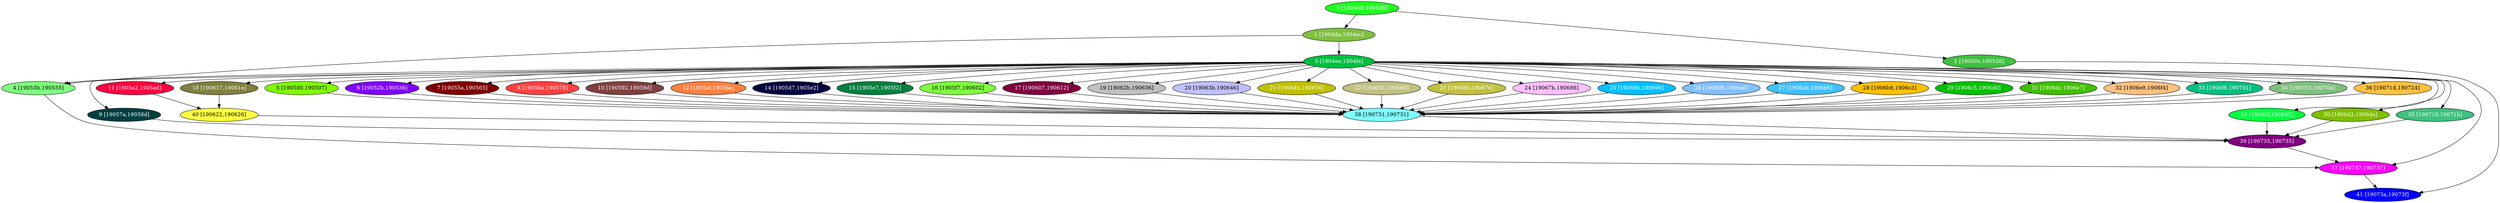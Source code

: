diGraph libnss3{
	libnss3_0  [style=filled fillcolor="#20FF20" fontcolor="#ffffff" shape=oval label="0 [1904d0,1904d8]"]
	libnss3_1  [style=filled fillcolor="#80C040" fontcolor="#ffffff" shape=oval label="1 [1904da,1904ec]"]
	libnss3_2  [style=filled fillcolor="#40C040" fontcolor="#ffffff" shape=oval label="2 [19050c,190526]"]
	libnss3_3  [style=filled fillcolor="#00C040" fontcolor="#ffffff" shape=oval label="3 [1904ee,1904fe]"]
	libnss3_4  [style=filled fillcolor="#80FF80" fontcolor="#000000" shape=oval label="4 [19053b,190555]"]
	libnss3_5  [style=filled fillcolor="#80FF00" fontcolor="#000000" shape=oval label="5 [190500,190507]"]
	libnss3_6  [style=filled fillcolor="#8000FF" fontcolor="#ffffff" shape=oval label="6 [19052b,190536]"]
	libnss3_7  [style=filled fillcolor="#800000" fontcolor="#ffffff" shape=oval label="7 [19055a,190565]"]
	libnss3_8  [style=filled fillcolor="#FF4040" fontcolor="#ffffff" shape=oval label="8 [19056a,190575]"]
	libnss3_9  [style=filled fillcolor="#004040" fontcolor="#ffffff" shape=oval label="9 [19057a,19058d]"]
	libnss3_a  [style=filled fillcolor="#804040" fontcolor="#ffffff" shape=oval label="10 [190592,19059d]"]
	libnss3_b  [style=filled fillcolor="#FF0040" fontcolor="#ffffff" shape=oval label="11 [1905a2,1905ad]"]
	libnss3_c  [style=filled fillcolor="#FF8040" fontcolor="#ffffff" shape=oval label="12 [1905af,1905ba]"]
	libnss3_d  [style=filled fillcolor="#00FF40" fontcolor="#ffffff" shape=oval label="13 [1905bf,1905d2]"]
	libnss3_e  [style=filled fillcolor="#000040" fontcolor="#ffffff" shape=oval label="14 [1905d7,1905e2]"]
	libnss3_f  [style=filled fillcolor="#008040" fontcolor="#ffffff" shape=oval label="15 [1905e7,1905f2]"]
	libnss3_10  [style=filled fillcolor="#80FF40" fontcolor="#000000" shape=oval label="16 [1905f7,190602]"]
	libnss3_11  [style=filled fillcolor="#800040" fontcolor="#ffffff" shape=oval label="17 [190607,190612]"]
	libnss3_12  [style=filled fillcolor="#808040" fontcolor="#ffffff" shape=oval label="18 [190617,19061e]"]
	libnss3_13  [style=filled fillcolor="#C0C0C0" fontcolor="#000000" shape=oval label="19 [19062b,190636]"]
	libnss3_14  [style=filled fillcolor="#C0C0FF" fontcolor="#000000" shape=oval label="20 [19063b,190646]"]
	libnss3_15  [style=filled fillcolor="#C0C000" fontcolor="#ffffff" shape=oval label="21 [19064b,190656]"]
	libnss3_16  [style=filled fillcolor="#C0C080" fontcolor="#ffffff" shape=oval label="22 [19065b,190666]"]
	libnss3_17  [style=filled fillcolor="#C0C040" fontcolor="#ffffff" shape=oval label="23 [19066b,190676]"]
	libnss3_18  [style=filled fillcolor="#FFC0FF" fontcolor="#000000" shape=oval label="24 [19067b,190686]"]
	libnss3_19  [style=filled fillcolor="#00C0FF" fontcolor="#ffffff" shape=oval label="25 [19068b,190696]"]
	libnss3_1a  [style=filled fillcolor="#80C0FF" fontcolor="#ffffff" shape=oval label="26 [19069b,1906a6]"]
	libnss3_1b  [style=filled fillcolor="#40C0FF" fontcolor="#ffffff" shape=oval label="27 [1906ab,1906b6]"]
	libnss3_1c  [style=filled fillcolor="#FFC000" fontcolor="#000000" shape=oval label="28 [1906b8,1906c3]"]
	libnss3_1d  [style=filled fillcolor="#00C000" fontcolor="#ffffff" shape=oval label="29 [1906c5,1906d0]"]
	libnss3_1e  [style=filled fillcolor="#80C000" fontcolor="#ffffff" shape=oval label="30 [1906d2,1906da]"]
	libnss3_1f  [style=filled fillcolor="#40C000" fontcolor="#ffffff" shape=oval label="31 [1906dc,1906e7]"]
	libnss3_20  [style=filled fillcolor="#FFC080" fontcolor="#000000" shape=oval label="32 [1906e9,1906f4]"]
	libnss3_21  [style=filled fillcolor="#00C080" fontcolor="#ffffff" shape=oval label="33 [1906f6,190701]"]
	libnss3_22  [style=filled fillcolor="#80C080" fontcolor="#ffffff" shape=oval label="34 [190703,19070e]"]
	libnss3_23  [style=filled fillcolor="#40C080" fontcolor="#ffffff" shape=oval label="35 [190710,19071b]"]
	libnss3_24  [style=filled fillcolor="#FFC040" fontcolor="#000000" shape=oval label="36 [19071d,190724]"]
	libnss3_25  [style=filled fillcolor="#FF00FF" fontcolor="#ffffff" shape=oval label="37 [190737,190737]"]
	libnss3_26  [style=filled fillcolor="#80FFFF" fontcolor="#000000" shape=oval label="38 [190731,190731]"]
	libnss3_27  [style=filled fillcolor="#800080" fontcolor="#ffffff" shape=oval label="39 [190735,190735]"]
	libnss3_28  [style=filled fillcolor="#FFFF40" fontcolor="#000000" shape=oval label="40 [190622,190626]"]
	libnss3_29  [style=filled fillcolor="#0000FF" fontcolor="#ffffff" shape=oval label="41 [19073a,19073f]"]

	libnss3_0 -> libnss3_1
	libnss3_0 -> libnss3_2
	libnss3_1 -> libnss3_3
	libnss3_1 -> libnss3_4
	libnss3_2 -> libnss3_29
	libnss3_3 -> libnss3_4
	libnss3_3 -> libnss3_5
	libnss3_3 -> libnss3_6
	libnss3_3 -> libnss3_7
	libnss3_3 -> libnss3_8
	libnss3_3 -> libnss3_9
	libnss3_3 -> libnss3_a
	libnss3_3 -> libnss3_b
	libnss3_3 -> libnss3_c
	libnss3_3 -> libnss3_d
	libnss3_3 -> libnss3_e
	libnss3_3 -> libnss3_f
	libnss3_3 -> libnss3_10
	libnss3_3 -> libnss3_11
	libnss3_3 -> libnss3_12
	libnss3_3 -> libnss3_13
	libnss3_3 -> libnss3_14
	libnss3_3 -> libnss3_15
	libnss3_3 -> libnss3_16
	libnss3_3 -> libnss3_17
	libnss3_3 -> libnss3_18
	libnss3_3 -> libnss3_19
	libnss3_3 -> libnss3_1a
	libnss3_3 -> libnss3_1b
	libnss3_3 -> libnss3_1c
	libnss3_3 -> libnss3_1d
	libnss3_3 -> libnss3_1e
	libnss3_3 -> libnss3_1f
	libnss3_3 -> libnss3_20
	libnss3_3 -> libnss3_21
	libnss3_3 -> libnss3_22
	libnss3_3 -> libnss3_23
	libnss3_3 -> libnss3_24
	libnss3_3 -> libnss3_25
	libnss3_4 -> libnss3_25
	libnss3_5 -> libnss3_26
	libnss3_6 -> libnss3_26
	libnss3_7 -> libnss3_26
	libnss3_8 -> libnss3_26
	libnss3_9 -> libnss3_27
	libnss3_a -> libnss3_26
	libnss3_b -> libnss3_28
	libnss3_c -> libnss3_26
	libnss3_d -> libnss3_27
	libnss3_e -> libnss3_26
	libnss3_f -> libnss3_26
	libnss3_10 -> libnss3_26
	libnss3_11 -> libnss3_26
	libnss3_12 -> libnss3_28
	libnss3_13 -> libnss3_26
	libnss3_14 -> libnss3_26
	libnss3_15 -> libnss3_26
	libnss3_16 -> libnss3_26
	libnss3_17 -> libnss3_26
	libnss3_18 -> libnss3_26
	libnss3_19 -> libnss3_26
	libnss3_1a -> libnss3_26
	libnss3_1b -> libnss3_26
	libnss3_1c -> libnss3_26
	libnss3_1d -> libnss3_26
	libnss3_1e -> libnss3_27
	libnss3_1f -> libnss3_26
	libnss3_20 -> libnss3_26
	libnss3_21 -> libnss3_26
	libnss3_22 -> libnss3_26
	libnss3_23 -> libnss3_27
	libnss3_24 -> libnss3_26
	libnss3_25 -> libnss3_29
	libnss3_26 -> libnss3_27
	libnss3_27 -> libnss3_25
	libnss3_28 -> libnss3_27
}